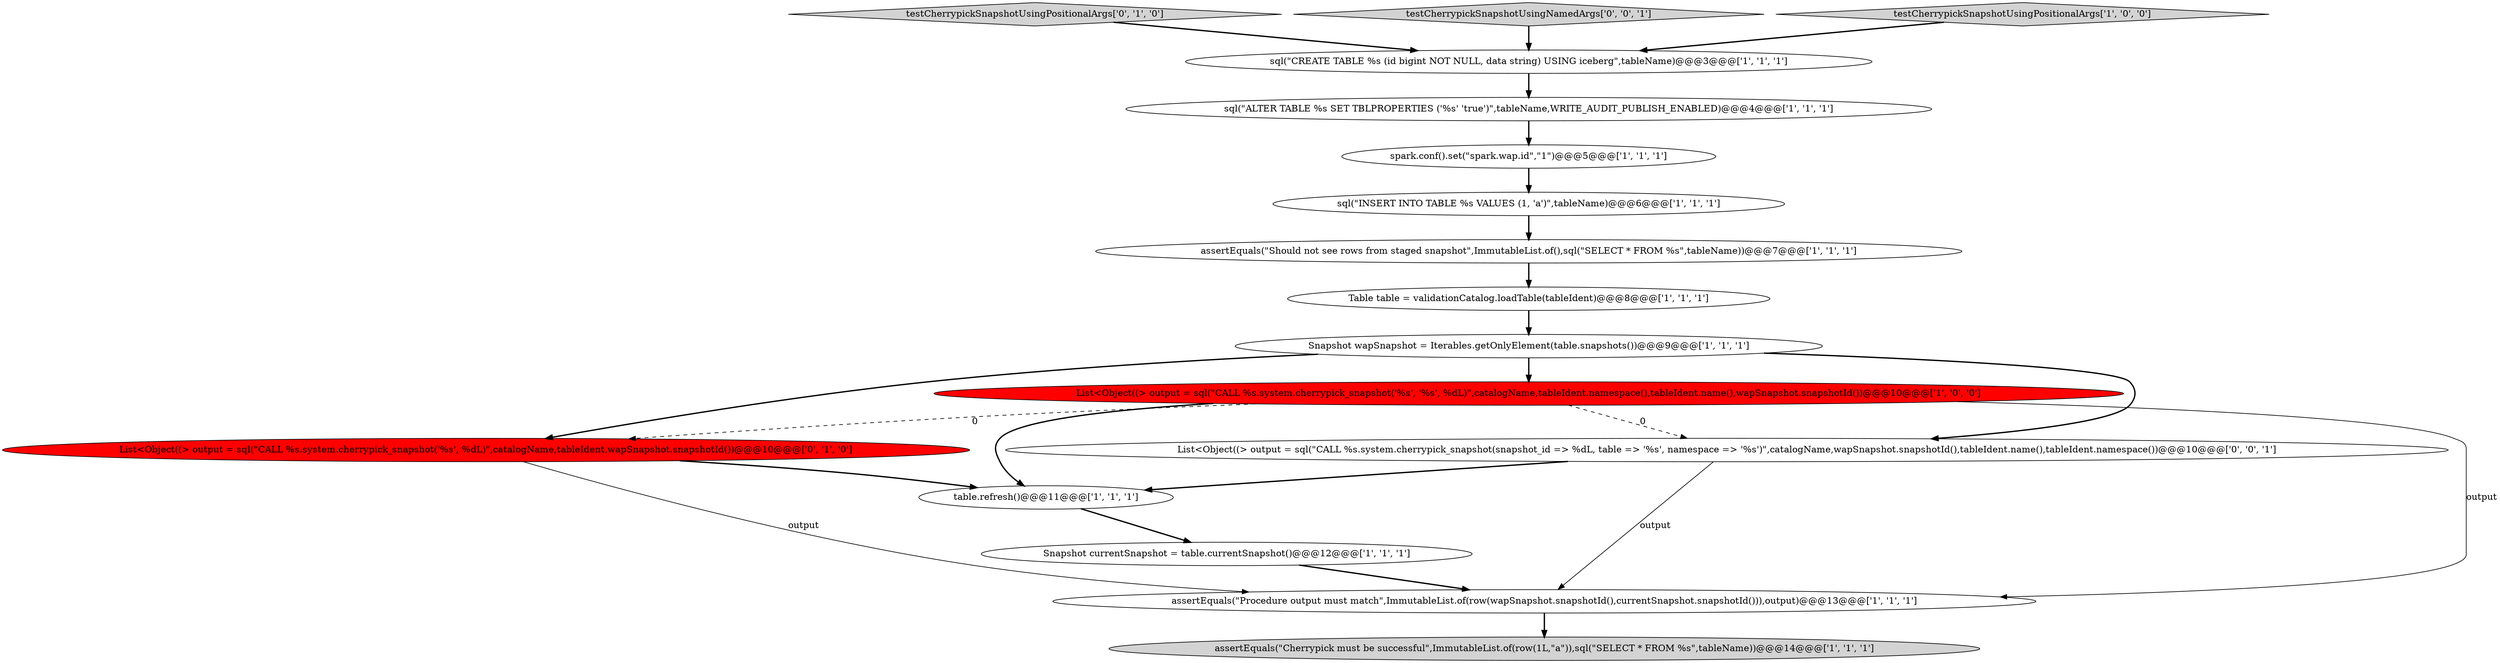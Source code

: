 digraph {
12 [style = filled, label = "sql(\"INSERT INTO TABLE %s VALUES (1, 'a')\",tableName)@@@6@@@['1', '1', '1']", fillcolor = white, shape = ellipse image = "AAA0AAABBB1BBB"];
14 [style = filled, label = "List<Object((> output = sql(\"CALL %s.system.cherrypick_snapshot('%s', %dL)\",catalogName,tableIdent,wapSnapshot.snapshotId())@@@10@@@['0', '1', '0']", fillcolor = red, shape = ellipse image = "AAA1AAABBB2BBB"];
4 [style = filled, label = "Snapshot currentSnapshot = table.currentSnapshot()@@@12@@@['1', '1', '1']", fillcolor = white, shape = ellipse image = "AAA0AAABBB1BBB"];
10 [style = filled, label = "assertEquals(\"Should not see rows from staged snapshot\",ImmutableList.of(),sql(\"SELECT * FROM %s\",tableName))@@@7@@@['1', '1', '1']", fillcolor = white, shape = ellipse image = "AAA0AAABBB1BBB"];
13 [style = filled, label = "testCherrypickSnapshotUsingPositionalArgs['0', '1', '0']", fillcolor = lightgray, shape = diamond image = "AAA0AAABBB2BBB"];
7 [style = filled, label = "table.refresh()@@@11@@@['1', '1', '1']", fillcolor = white, shape = ellipse image = "AAA0AAABBB1BBB"];
3 [style = filled, label = "sql(\"CREATE TABLE %s (id bigint NOT NULL, data string) USING iceberg\",tableName)@@@3@@@['1', '1', '1']", fillcolor = white, shape = ellipse image = "AAA0AAABBB1BBB"];
16 [style = filled, label = "testCherrypickSnapshotUsingNamedArgs['0', '0', '1']", fillcolor = lightgray, shape = diamond image = "AAA0AAABBB3BBB"];
8 [style = filled, label = "List<Object((> output = sql(\"CALL %s.system.cherrypick_snapshot('%s', '%s', %dL)\",catalogName,tableIdent.namespace(),tableIdent.name(),wapSnapshot.snapshotId())@@@10@@@['1', '0', '0']", fillcolor = red, shape = ellipse image = "AAA1AAABBB1BBB"];
0 [style = filled, label = "Snapshot wapSnapshot = Iterables.getOnlyElement(table.snapshots())@@@9@@@['1', '1', '1']", fillcolor = white, shape = ellipse image = "AAA0AAABBB1BBB"];
1 [style = filled, label = "assertEquals(\"Procedure output must match\",ImmutableList.of(row(wapSnapshot.snapshotId(),currentSnapshot.snapshotId())),output)@@@13@@@['1', '1', '1']", fillcolor = white, shape = ellipse image = "AAA0AAABBB1BBB"];
6 [style = filled, label = "assertEquals(\"Cherrypick must be successful\",ImmutableList.of(row(1L,\"a\")),sql(\"SELECT * FROM %s\",tableName))@@@14@@@['1', '1', '1']", fillcolor = lightgray, shape = ellipse image = "AAA0AAABBB1BBB"];
15 [style = filled, label = "List<Object((> output = sql(\"CALL %s.system.cherrypick_snapshot(snapshot_id => %dL, table => '%s', namespace => '%s')\",catalogName,wapSnapshot.snapshotId(),tableIdent.name(),tableIdent.namespace())@@@10@@@['0', '0', '1']", fillcolor = white, shape = ellipse image = "AAA0AAABBB3BBB"];
9 [style = filled, label = "testCherrypickSnapshotUsingPositionalArgs['1', '0', '0']", fillcolor = lightgray, shape = diamond image = "AAA0AAABBB1BBB"];
2 [style = filled, label = "spark.conf().set(\"spark.wap.id\",\"1\")@@@5@@@['1', '1', '1']", fillcolor = white, shape = ellipse image = "AAA0AAABBB1BBB"];
11 [style = filled, label = "Table table = validationCatalog.loadTable(tableIdent)@@@8@@@['1', '1', '1']", fillcolor = white, shape = ellipse image = "AAA0AAABBB1BBB"];
5 [style = filled, label = "sql(\"ALTER TABLE %s SET TBLPROPERTIES ('%s' 'true')\",tableName,WRITE_AUDIT_PUBLISH_ENABLED)@@@4@@@['1', '1', '1']", fillcolor = white, shape = ellipse image = "AAA0AAABBB1BBB"];
16->3 [style = bold, label=""];
15->7 [style = bold, label=""];
8->1 [style = solid, label="output"];
8->15 [style = dashed, label="0"];
7->4 [style = bold, label=""];
8->14 [style = dashed, label="0"];
15->1 [style = solid, label="output"];
0->15 [style = bold, label=""];
2->12 [style = bold, label=""];
8->7 [style = bold, label=""];
14->7 [style = bold, label=""];
14->1 [style = solid, label="output"];
5->2 [style = bold, label=""];
3->5 [style = bold, label=""];
12->10 [style = bold, label=""];
11->0 [style = bold, label=""];
1->6 [style = bold, label=""];
0->14 [style = bold, label=""];
13->3 [style = bold, label=""];
0->8 [style = bold, label=""];
9->3 [style = bold, label=""];
4->1 [style = bold, label=""];
10->11 [style = bold, label=""];
}
